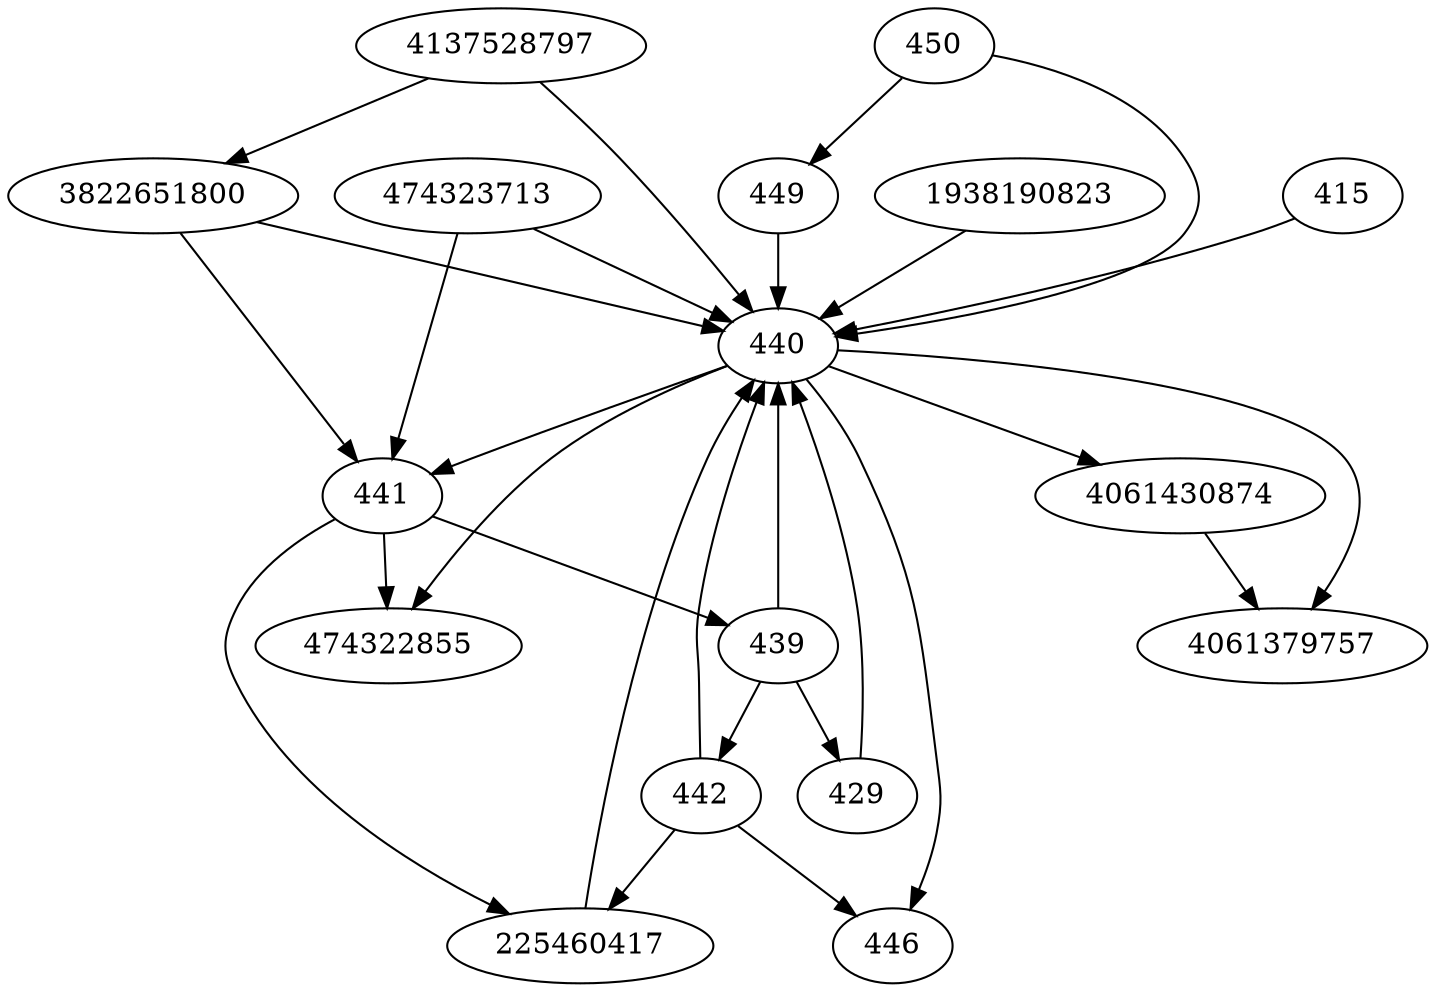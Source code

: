strict digraph  {
474323713;
450;
225460417;
449;
440;
1938190823;
474322855;
429;
4061379757;
442;
439;
3822651800;
441;
4061430874;
4137528797;
446;
415;
474323713 -> 440;
474323713 -> 441;
450 -> 449;
450 -> 440;
225460417 -> 440;
449 -> 440;
440 -> 474322855;
440 -> 441;
440 -> 446;
440 -> 4061379757;
440 -> 4061430874;
1938190823 -> 440;
429 -> 440;
442 -> 446;
442 -> 225460417;
442 -> 440;
439 -> 442;
439 -> 440;
439 -> 429;
3822651800 -> 441;
3822651800 -> 440;
441 -> 474322855;
441 -> 439;
441 -> 225460417;
4061430874 -> 4061379757;
4137528797 -> 3822651800;
4137528797 -> 440;
415 -> 440;
}
